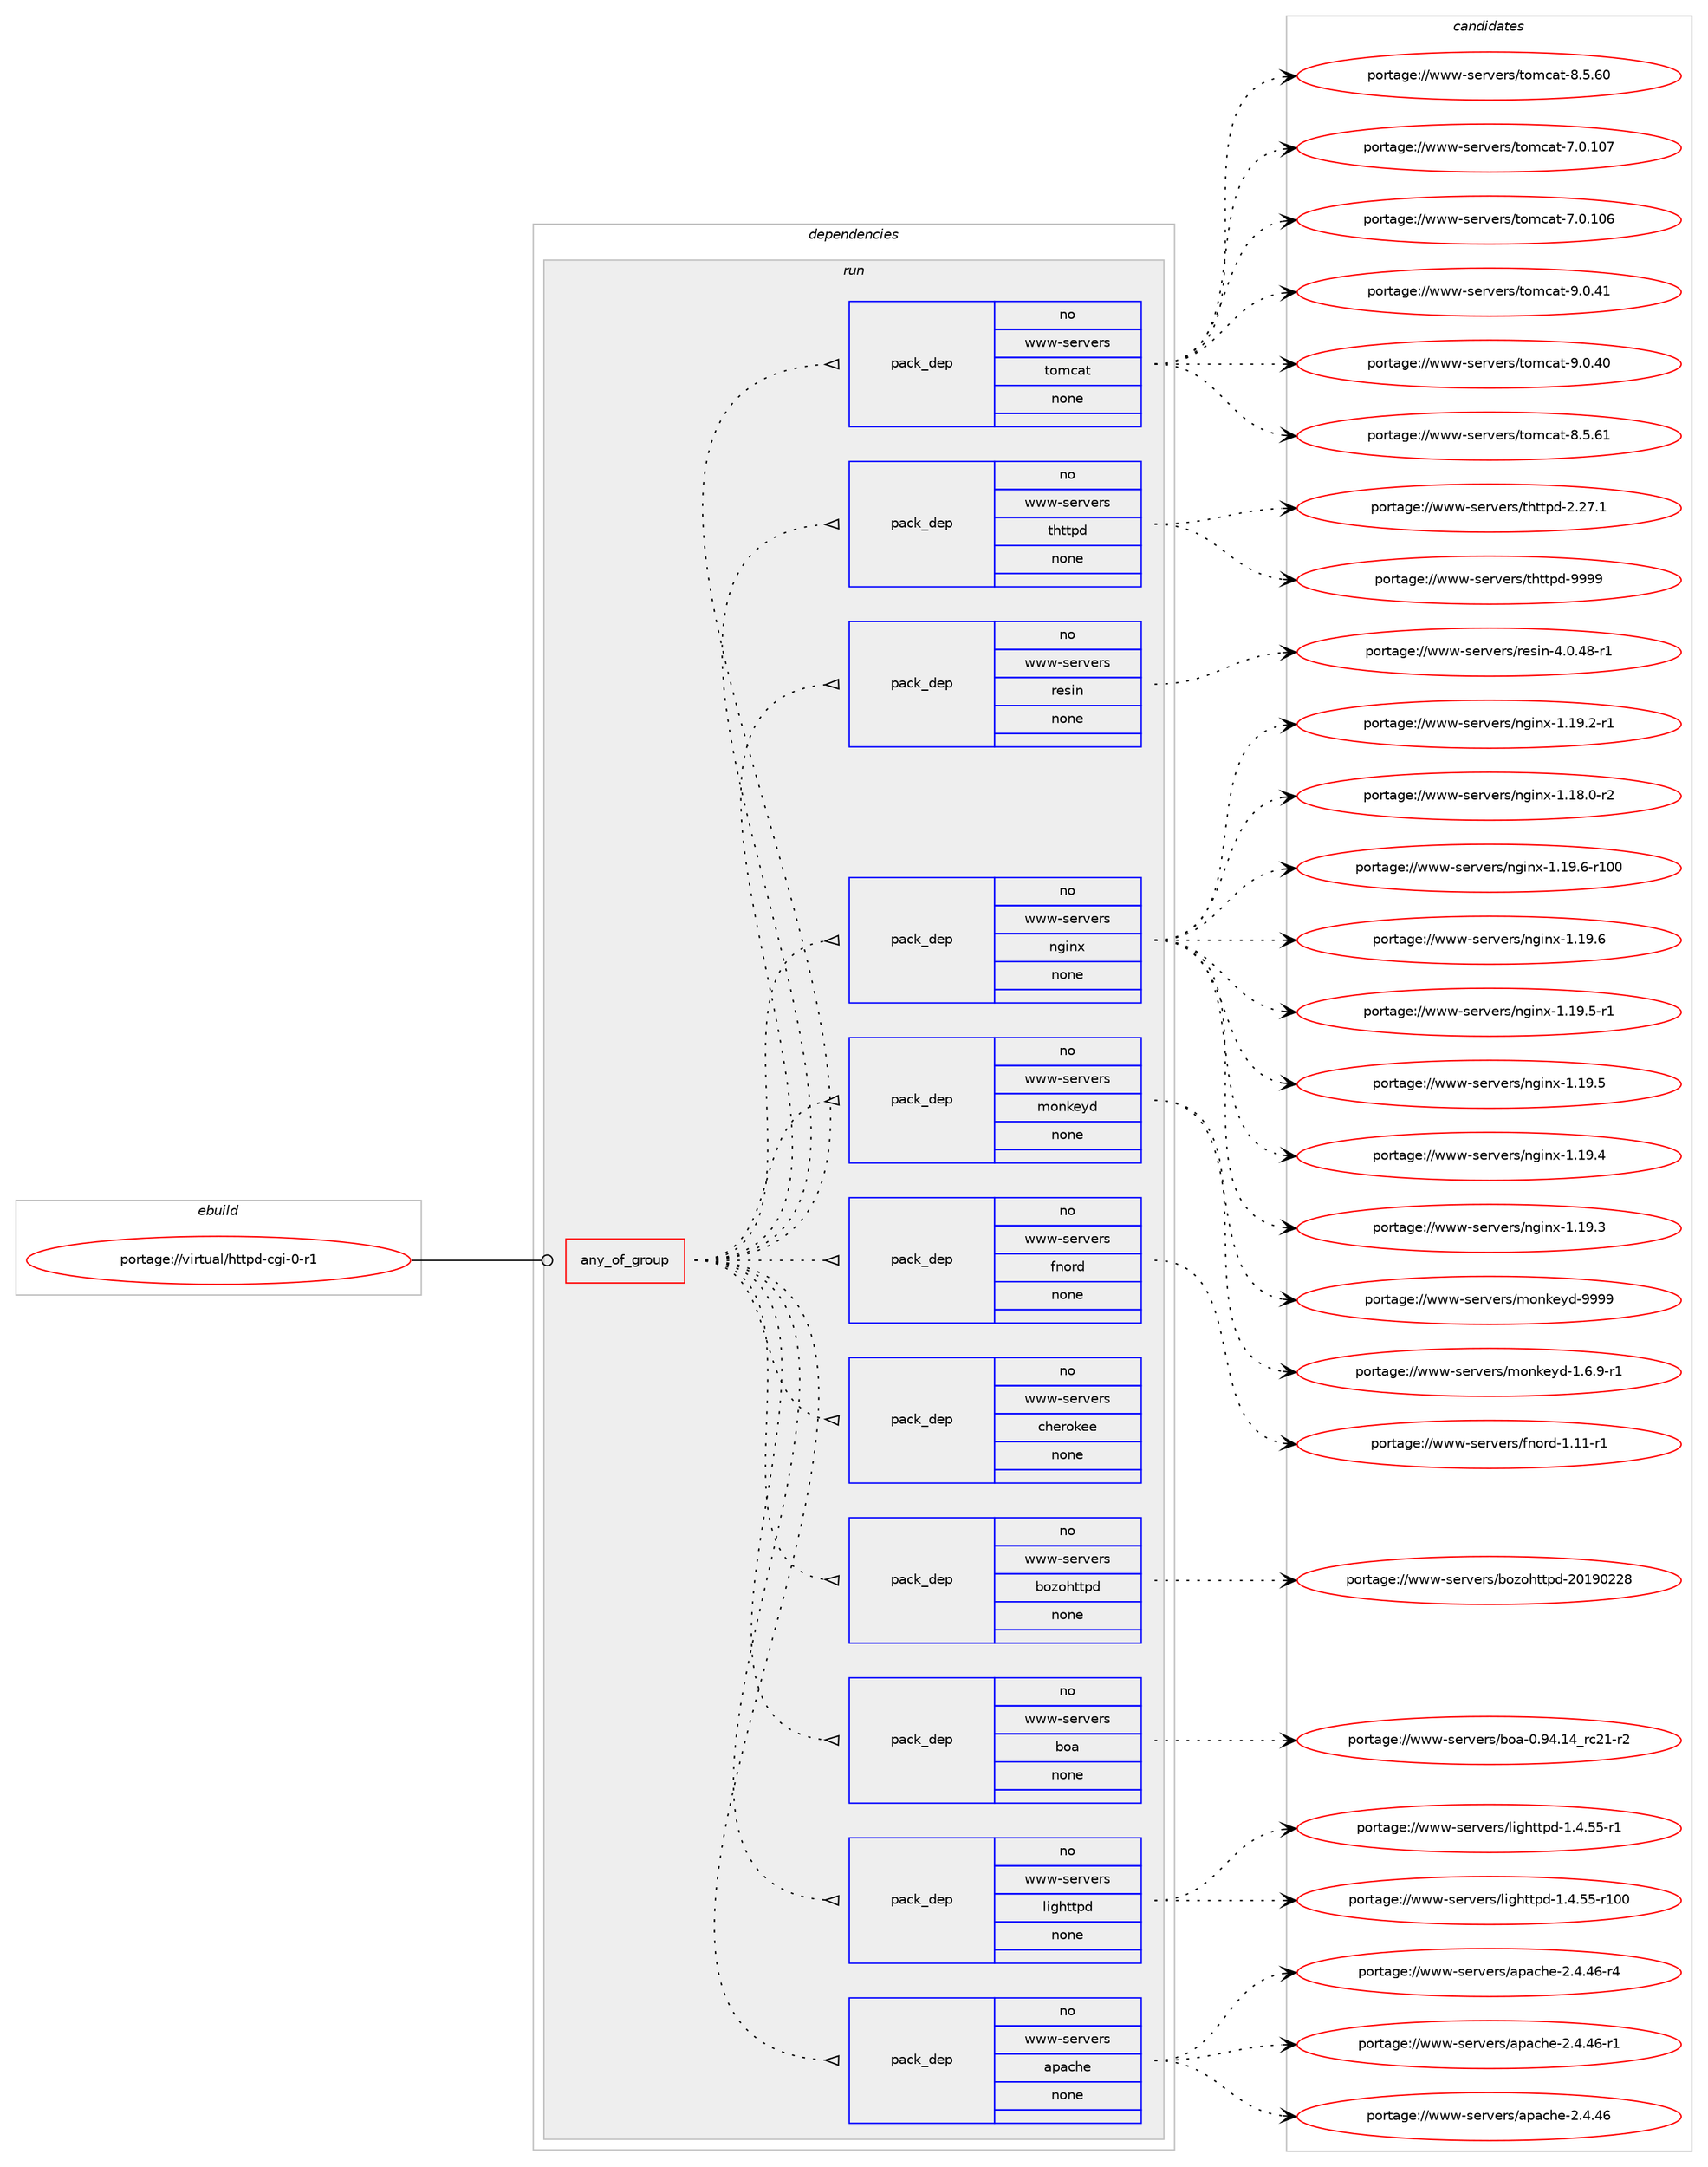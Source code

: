 digraph prolog {

# *************
# Graph options
# *************

newrank=true;
concentrate=true;
compound=true;
graph [rankdir=LR,fontname=Helvetica,fontsize=10,ranksep=1.5];#, ranksep=2.5, nodesep=0.2];
edge  [arrowhead=vee];
node  [fontname=Helvetica,fontsize=10];

# **********
# The ebuild
# **********

subgraph cluster_leftcol {
color=gray;
label=<<i>ebuild</i>>;
id [label="portage://virtual/httpd-cgi-0-r1", color=red, width=4, href="../virtual/httpd-cgi-0-r1.svg"];
}

# ****************
# The dependencies
# ****************

subgraph cluster_midcol {
color=gray;
label=<<i>dependencies</i>>;
subgraph cluster_compile {
fillcolor="#eeeeee";
style=filled;
label=<<i>compile</i>>;
}
subgraph cluster_compileandrun {
fillcolor="#eeeeee";
style=filled;
label=<<i>compile and run</i>>;
}
subgraph cluster_run {
fillcolor="#eeeeee";
style=filled;
label=<<i>run</i>>;
subgraph any142 {
dependency2089 [label=<<TABLE BORDER="0" CELLBORDER="1" CELLSPACING="0" CELLPADDING="4"><TR><TD CELLPADDING="10">any_of_group</TD></TR></TABLE>>, shape=none, color=red];subgraph pack1852 {
dependency2090 [label=<<TABLE BORDER="0" CELLBORDER="1" CELLSPACING="0" CELLPADDING="4" WIDTH="220"><TR><TD ROWSPAN="6" CELLPADDING="30">pack_dep</TD></TR><TR><TD WIDTH="110">no</TD></TR><TR><TD>www-servers</TD></TR><TR><TD>apache</TD></TR><TR><TD>none</TD></TR><TR><TD></TD></TR></TABLE>>, shape=none, color=blue];
}
dependency2089:e -> dependency2090:w [weight=20,style="dotted",arrowhead="oinv"];
subgraph pack1853 {
dependency2091 [label=<<TABLE BORDER="0" CELLBORDER="1" CELLSPACING="0" CELLPADDING="4" WIDTH="220"><TR><TD ROWSPAN="6" CELLPADDING="30">pack_dep</TD></TR><TR><TD WIDTH="110">no</TD></TR><TR><TD>www-servers</TD></TR><TR><TD>lighttpd</TD></TR><TR><TD>none</TD></TR><TR><TD></TD></TR></TABLE>>, shape=none, color=blue];
}
dependency2089:e -> dependency2091:w [weight=20,style="dotted",arrowhead="oinv"];
subgraph pack1854 {
dependency2092 [label=<<TABLE BORDER="0" CELLBORDER="1" CELLSPACING="0" CELLPADDING="4" WIDTH="220"><TR><TD ROWSPAN="6" CELLPADDING="30">pack_dep</TD></TR><TR><TD WIDTH="110">no</TD></TR><TR><TD>www-servers</TD></TR><TR><TD>boa</TD></TR><TR><TD>none</TD></TR><TR><TD></TD></TR></TABLE>>, shape=none, color=blue];
}
dependency2089:e -> dependency2092:w [weight=20,style="dotted",arrowhead="oinv"];
subgraph pack1855 {
dependency2093 [label=<<TABLE BORDER="0" CELLBORDER="1" CELLSPACING="0" CELLPADDING="4" WIDTH="220"><TR><TD ROWSPAN="6" CELLPADDING="30">pack_dep</TD></TR><TR><TD WIDTH="110">no</TD></TR><TR><TD>www-servers</TD></TR><TR><TD>bozohttpd</TD></TR><TR><TD>none</TD></TR><TR><TD></TD></TR></TABLE>>, shape=none, color=blue];
}
dependency2089:e -> dependency2093:w [weight=20,style="dotted",arrowhead="oinv"];
subgraph pack1856 {
dependency2094 [label=<<TABLE BORDER="0" CELLBORDER="1" CELLSPACING="0" CELLPADDING="4" WIDTH="220"><TR><TD ROWSPAN="6" CELLPADDING="30">pack_dep</TD></TR><TR><TD WIDTH="110">no</TD></TR><TR><TD>www-servers</TD></TR><TR><TD>cherokee</TD></TR><TR><TD>none</TD></TR><TR><TD></TD></TR></TABLE>>, shape=none, color=blue];
}
dependency2089:e -> dependency2094:w [weight=20,style="dotted",arrowhead="oinv"];
subgraph pack1857 {
dependency2095 [label=<<TABLE BORDER="0" CELLBORDER="1" CELLSPACING="0" CELLPADDING="4" WIDTH="220"><TR><TD ROWSPAN="6" CELLPADDING="30">pack_dep</TD></TR><TR><TD WIDTH="110">no</TD></TR><TR><TD>www-servers</TD></TR><TR><TD>fnord</TD></TR><TR><TD>none</TD></TR><TR><TD></TD></TR></TABLE>>, shape=none, color=blue];
}
dependency2089:e -> dependency2095:w [weight=20,style="dotted",arrowhead="oinv"];
subgraph pack1858 {
dependency2096 [label=<<TABLE BORDER="0" CELLBORDER="1" CELLSPACING="0" CELLPADDING="4" WIDTH="220"><TR><TD ROWSPAN="6" CELLPADDING="30">pack_dep</TD></TR><TR><TD WIDTH="110">no</TD></TR><TR><TD>www-servers</TD></TR><TR><TD>monkeyd</TD></TR><TR><TD>none</TD></TR><TR><TD></TD></TR></TABLE>>, shape=none, color=blue];
}
dependency2089:e -> dependency2096:w [weight=20,style="dotted",arrowhead="oinv"];
subgraph pack1859 {
dependency2097 [label=<<TABLE BORDER="0" CELLBORDER="1" CELLSPACING="0" CELLPADDING="4" WIDTH="220"><TR><TD ROWSPAN="6" CELLPADDING="30">pack_dep</TD></TR><TR><TD WIDTH="110">no</TD></TR><TR><TD>www-servers</TD></TR><TR><TD>nginx</TD></TR><TR><TD>none</TD></TR><TR><TD></TD></TR></TABLE>>, shape=none, color=blue];
}
dependency2089:e -> dependency2097:w [weight=20,style="dotted",arrowhead="oinv"];
subgraph pack1860 {
dependency2098 [label=<<TABLE BORDER="0" CELLBORDER="1" CELLSPACING="0" CELLPADDING="4" WIDTH="220"><TR><TD ROWSPAN="6" CELLPADDING="30">pack_dep</TD></TR><TR><TD WIDTH="110">no</TD></TR><TR><TD>www-servers</TD></TR><TR><TD>resin</TD></TR><TR><TD>none</TD></TR><TR><TD></TD></TR></TABLE>>, shape=none, color=blue];
}
dependency2089:e -> dependency2098:w [weight=20,style="dotted",arrowhead="oinv"];
subgraph pack1861 {
dependency2099 [label=<<TABLE BORDER="0" CELLBORDER="1" CELLSPACING="0" CELLPADDING="4" WIDTH="220"><TR><TD ROWSPAN="6" CELLPADDING="30">pack_dep</TD></TR><TR><TD WIDTH="110">no</TD></TR><TR><TD>www-servers</TD></TR><TR><TD>thttpd</TD></TR><TR><TD>none</TD></TR><TR><TD></TD></TR></TABLE>>, shape=none, color=blue];
}
dependency2089:e -> dependency2099:w [weight=20,style="dotted",arrowhead="oinv"];
subgraph pack1862 {
dependency2100 [label=<<TABLE BORDER="0" CELLBORDER="1" CELLSPACING="0" CELLPADDING="4" WIDTH="220"><TR><TD ROWSPAN="6" CELLPADDING="30">pack_dep</TD></TR><TR><TD WIDTH="110">no</TD></TR><TR><TD>www-servers</TD></TR><TR><TD>tomcat</TD></TR><TR><TD>none</TD></TR><TR><TD></TD></TR></TABLE>>, shape=none, color=blue];
}
dependency2089:e -> dependency2100:w [weight=20,style="dotted",arrowhead="oinv"];
}
id:e -> dependency2089:w [weight=20,style="solid",arrowhead="odot"];
}
}

# **************
# The candidates
# **************

subgraph cluster_choices {
rank=same;
color=gray;
label=<<i>candidates</i>>;

subgraph choice1852 {
color=black;
nodesep=1;
choice1191191194511510111411810111411547971129799104101455046524652544511452 [label="portage://www-servers/apache-2.4.46-r4", color=red, width=4,href="../www-servers/apache-2.4.46-r4.svg"];
choice1191191194511510111411810111411547971129799104101455046524652544511449 [label="portage://www-servers/apache-2.4.46-r1", color=red, width=4,href="../www-servers/apache-2.4.46-r1.svg"];
choice119119119451151011141181011141154797112979910410145504652465254 [label="portage://www-servers/apache-2.4.46", color=red, width=4,href="../www-servers/apache-2.4.46.svg"];
dependency2090:e -> choice1191191194511510111411810111411547971129799104101455046524652544511452:w [style=dotted,weight="100"];
dependency2090:e -> choice1191191194511510111411810111411547971129799104101455046524652544511449:w [style=dotted,weight="100"];
dependency2090:e -> choice119119119451151011141181011141154797112979910410145504652465254:w [style=dotted,weight="100"];
}
subgraph choice1853 {
color=black;
nodesep=1;
choice11911911945115101114118101114115471081051031041161161121004549465246535345114494848 [label="portage://www-servers/lighttpd-1.4.55-r100", color=red, width=4,href="../www-servers/lighttpd-1.4.55-r100.svg"];
choice1191191194511510111411810111411547108105103104116116112100454946524653534511449 [label="portage://www-servers/lighttpd-1.4.55-r1", color=red, width=4,href="../www-servers/lighttpd-1.4.55-r1.svg"];
dependency2091:e -> choice11911911945115101114118101114115471081051031041161161121004549465246535345114494848:w [style=dotted,weight="100"];
dependency2091:e -> choice1191191194511510111411810111411547108105103104116116112100454946524653534511449:w [style=dotted,weight="100"];
}
subgraph choice1854 {
color=black;
nodesep=1;
choice119119119451151011141181011141154798111974548465752464952951149950494511450 [label="portage://www-servers/boa-0.94.14_rc21-r2", color=red, width=4,href="../www-servers/boa-0.94.14_rc21-r2.svg"];
dependency2092:e -> choice119119119451151011141181011141154798111974548465752464952951149950494511450:w [style=dotted,weight="100"];
}
subgraph choice1855 {
color=black;
nodesep=1;
choice119119119451151011141181011141154798111122111104116116112100455048495748505056 [label="portage://www-servers/bozohttpd-20190228", color=red, width=4,href="../www-servers/bozohttpd-20190228.svg"];
dependency2093:e -> choice119119119451151011141181011141154798111122111104116116112100455048495748505056:w [style=dotted,weight="100"];
}
subgraph choice1856 {
color=black;
nodesep=1;
}
subgraph choice1857 {
color=black;
nodesep=1;
choice119119119451151011141181011141154710211011111410045494649494511449 [label="portage://www-servers/fnord-1.11-r1", color=red, width=4,href="../www-servers/fnord-1.11-r1.svg"];
dependency2095:e -> choice119119119451151011141181011141154710211011111410045494649494511449:w [style=dotted,weight="100"];
}
subgraph choice1858 {
color=black;
nodesep=1;
choice11911911945115101114118101114115471091111101071011211004557575757 [label="portage://www-servers/monkeyd-9999", color=red, width=4,href="../www-servers/monkeyd-9999.svg"];
choice11911911945115101114118101114115471091111101071011211004549465446574511449 [label="portage://www-servers/monkeyd-1.6.9-r1", color=red, width=4,href="../www-servers/monkeyd-1.6.9-r1.svg"];
dependency2096:e -> choice11911911945115101114118101114115471091111101071011211004557575757:w [style=dotted,weight="100"];
dependency2096:e -> choice11911911945115101114118101114115471091111101071011211004549465446574511449:w [style=dotted,weight="100"];
}
subgraph choice1859 {
color=black;
nodesep=1;
choice11911911945115101114118101114115471101031051101204549464957465445114494848 [label="portage://www-servers/nginx-1.19.6-r100", color=red, width=4,href="../www-servers/nginx-1.19.6-r100.svg"];
choice119119119451151011141181011141154711010310511012045494649574654 [label="portage://www-servers/nginx-1.19.6", color=red, width=4,href="../www-servers/nginx-1.19.6.svg"];
choice1191191194511510111411810111411547110103105110120454946495746534511449 [label="portage://www-servers/nginx-1.19.5-r1", color=red, width=4,href="../www-servers/nginx-1.19.5-r1.svg"];
choice119119119451151011141181011141154711010310511012045494649574653 [label="portage://www-servers/nginx-1.19.5", color=red, width=4,href="../www-servers/nginx-1.19.5.svg"];
choice119119119451151011141181011141154711010310511012045494649574652 [label="portage://www-servers/nginx-1.19.4", color=red, width=4,href="../www-servers/nginx-1.19.4.svg"];
choice119119119451151011141181011141154711010310511012045494649574651 [label="portage://www-servers/nginx-1.19.3", color=red, width=4,href="../www-servers/nginx-1.19.3.svg"];
choice1191191194511510111411810111411547110103105110120454946495746504511449 [label="portage://www-servers/nginx-1.19.2-r1", color=red, width=4,href="../www-servers/nginx-1.19.2-r1.svg"];
choice1191191194511510111411810111411547110103105110120454946495646484511450 [label="portage://www-servers/nginx-1.18.0-r2", color=red, width=4,href="../www-servers/nginx-1.18.0-r2.svg"];
dependency2097:e -> choice11911911945115101114118101114115471101031051101204549464957465445114494848:w [style=dotted,weight="100"];
dependency2097:e -> choice119119119451151011141181011141154711010310511012045494649574654:w [style=dotted,weight="100"];
dependency2097:e -> choice1191191194511510111411810111411547110103105110120454946495746534511449:w [style=dotted,weight="100"];
dependency2097:e -> choice119119119451151011141181011141154711010310511012045494649574653:w [style=dotted,weight="100"];
dependency2097:e -> choice119119119451151011141181011141154711010310511012045494649574652:w [style=dotted,weight="100"];
dependency2097:e -> choice119119119451151011141181011141154711010310511012045494649574651:w [style=dotted,weight="100"];
dependency2097:e -> choice1191191194511510111411810111411547110103105110120454946495746504511449:w [style=dotted,weight="100"];
dependency2097:e -> choice1191191194511510111411810111411547110103105110120454946495646484511450:w [style=dotted,weight="100"];
}
subgraph choice1860 {
color=black;
nodesep=1;
choice1191191194511510111411810111411547114101115105110455246484652564511449 [label="portage://www-servers/resin-4.0.48-r1", color=red, width=4,href="../www-servers/resin-4.0.48-r1.svg"];
dependency2098:e -> choice1191191194511510111411810111411547114101115105110455246484652564511449:w [style=dotted,weight="100"];
}
subgraph choice1861 {
color=black;
nodesep=1;
choice11911911945115101114118101114115471161041161161121004557575757 [label="portage://www-servers/thttpd-9999", color=red, width=4,href="../www-servers/thttpd-9999.svg"];
choice119119119451151011141181011141154711610411611611210045504650554649 [label="portage://www-servers/thttpd-2.27.1", color=red, width=4,href="../www-servers/thttpd-2.27.1.svg"];
dependency2099:e -> choice11911911945115101114118101114115471161041161161121004557575757:w [style=dotted,weight="100"];
dependency2099:e -> choice119119119451151011141181011141154711610411611611210045504650554649:w [style=dotted,weight="100"];
}
subgraph choice1862 {
color=black;
nodesep=1;
choice1191191194511510111411810111411547116111109999711645574648465249 [label="portage://www-servers/tomcat-9.0.41", color=red, width=4,href="../www-servers/tomcat-9.0.41.svg"];
choice1191191194511510111411810111411547116111109999711645574648465248 [label="portage://www-servers/tomcat-9.0.40", color=red, width=4,href="../www-servers/tomcat-9.0.40.svg"];
choice1191191194511510111411810111411547116111109999711645564653465449 [label="portage://www-servers/tomcat-8.5.61", color=red, width=4,href="../www-servers/tomcat-8.5.61.svg"];
choice1191191194511510111411810111411547116111109999711645564653465448 [label="portage://www-servers/tomcat-8.5.60", color=red, width=4,href="../www-servers/tomcat-8.5.60.svg"];
choice119119119451151011141181011141154711611110999971164555464846494855 [label="portage://www-servers/tomcat-7.0.107", color=red, width=4,href="../www-servers/tomcat-7.0.107.svg"];
choice119119119451151011141181011141154711611110999971164555464846494854 [label="portage://www-servers/tomcat-7.0.106", color=red, width=4,href="../www-servers/tomcat-7.0.106.svg"];
dependency2100:e -> choice1191191194511510111411810111411547116111109999711645574648465249:w [style=dotted,weight="100"];
dependency2100:e -> choice1191191194511510111411810111411547116111109999711645574648465248:w [style=dotted,weight="100"];
dependency2100:e -> choice1191191194511510111411810111411547116111109999711645564653465449:w [style=dotted,weight="100"];
dependency2100:e -> choice1191191194511510111411810111411547116111109999711645564653465448:w [style=dotted,weight="100"];
dependency2100:e -> choice119119119451151011141181011141154711611110999971164555464846494855:w [style=dotted,weight="100"];
dependency2100:e -> choice119119119451151011141181011141154711611110999971164555464846494854:w [style=dotted,weight="100"];
}
}

}
